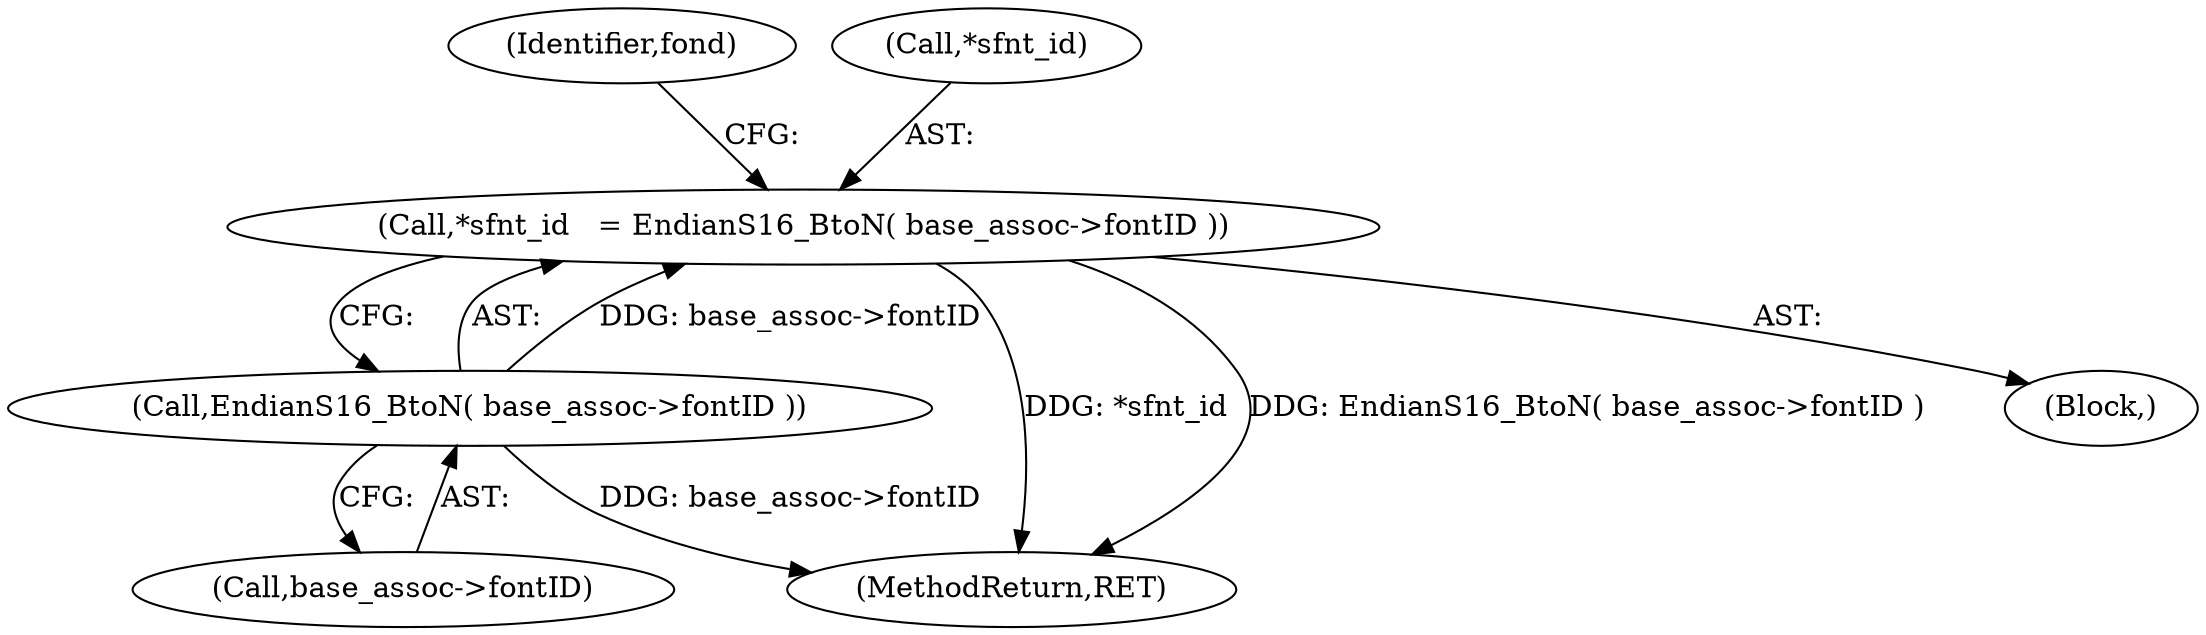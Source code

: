 digraph "0_savannah_18a8f0d9943369449bc4de92d411c78fb08d616c@pointer" {
"1000190" [label="(Call,*sfnt_id   = EndianS16_BtoN( base_assoc->fontID ))"];
"1000193" [label="(Call,EndianS16_BtoN( base_assoc->fontID ))"];
"1000193" [label="(Call,EndianS16_BtoN( base_assoc->fontID ))"];
"1000404" [label="(MethodReturn,RET)"];
"1000200" [label="(Identifier,fond)"];
"1000194" [label="(Call,base_assoc->fontID)"];
"1000185" [label="(Block,)"];
"1000191" [label="(Call,*sfnt_id)"];
"1000190" [label="(Call,*sfnt_id   = EndianS16_BtoN( base_assoc->fontID ))"];
"1000190" -> "1000185"  [label="AST: "];
"1000190" -> "1000193"  [label="CFG: "];
"1000191" -> "1000190"  [label="AST: "];
"1000193" -> "1000190"  [label="AST: "];
"1000200" -> "1000190"  [label="CFG: "];
"1000190" -> "1000404"  [label="DDG: *sfnt_id"];
"1000190" -> "1000404"  [label="DDG: EndianS16_BtoN( base_assoc->fontID )"];
"1000193" -> "1000190"  [label="DDG: base_assoc->fontID"];
"1000193" -> "1000194"  [label="CFG: "];
"1000194" -> "1000193"  [label="AST: "];
"1000193" -> "1000404"  [label="DDG: base_assoc->fontID"];
}
